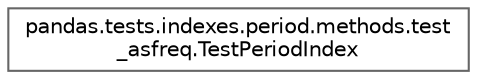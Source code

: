 digraph "Graphical Class Hierarchy"
{
 // LATEX_PDF_SIZE
  bgcolor="transparent";
  edge [fontname=Helvetica,fontsize=10,labelfontname=Helvetica,labelfontsize=10];
  node [fontname=Helvetica,fontsize=10,shape=box,height=0.2,width=0.4];
  rankdir="LR";
  Node0 [id="Node000000",label="pandas.tests.indexes.period.methods.test\l_asfreq.TestPeriodIndex",height=0.2,width=0.4,color="grey40", fillcolor="white", style="filled",URL="$d2/da9/classpandas_1_1tests_1_1indexes_1_1period_1_1methods_1_1test__asfreq_1_1TestPeriodIndex.html",tooltip=" "];
}
